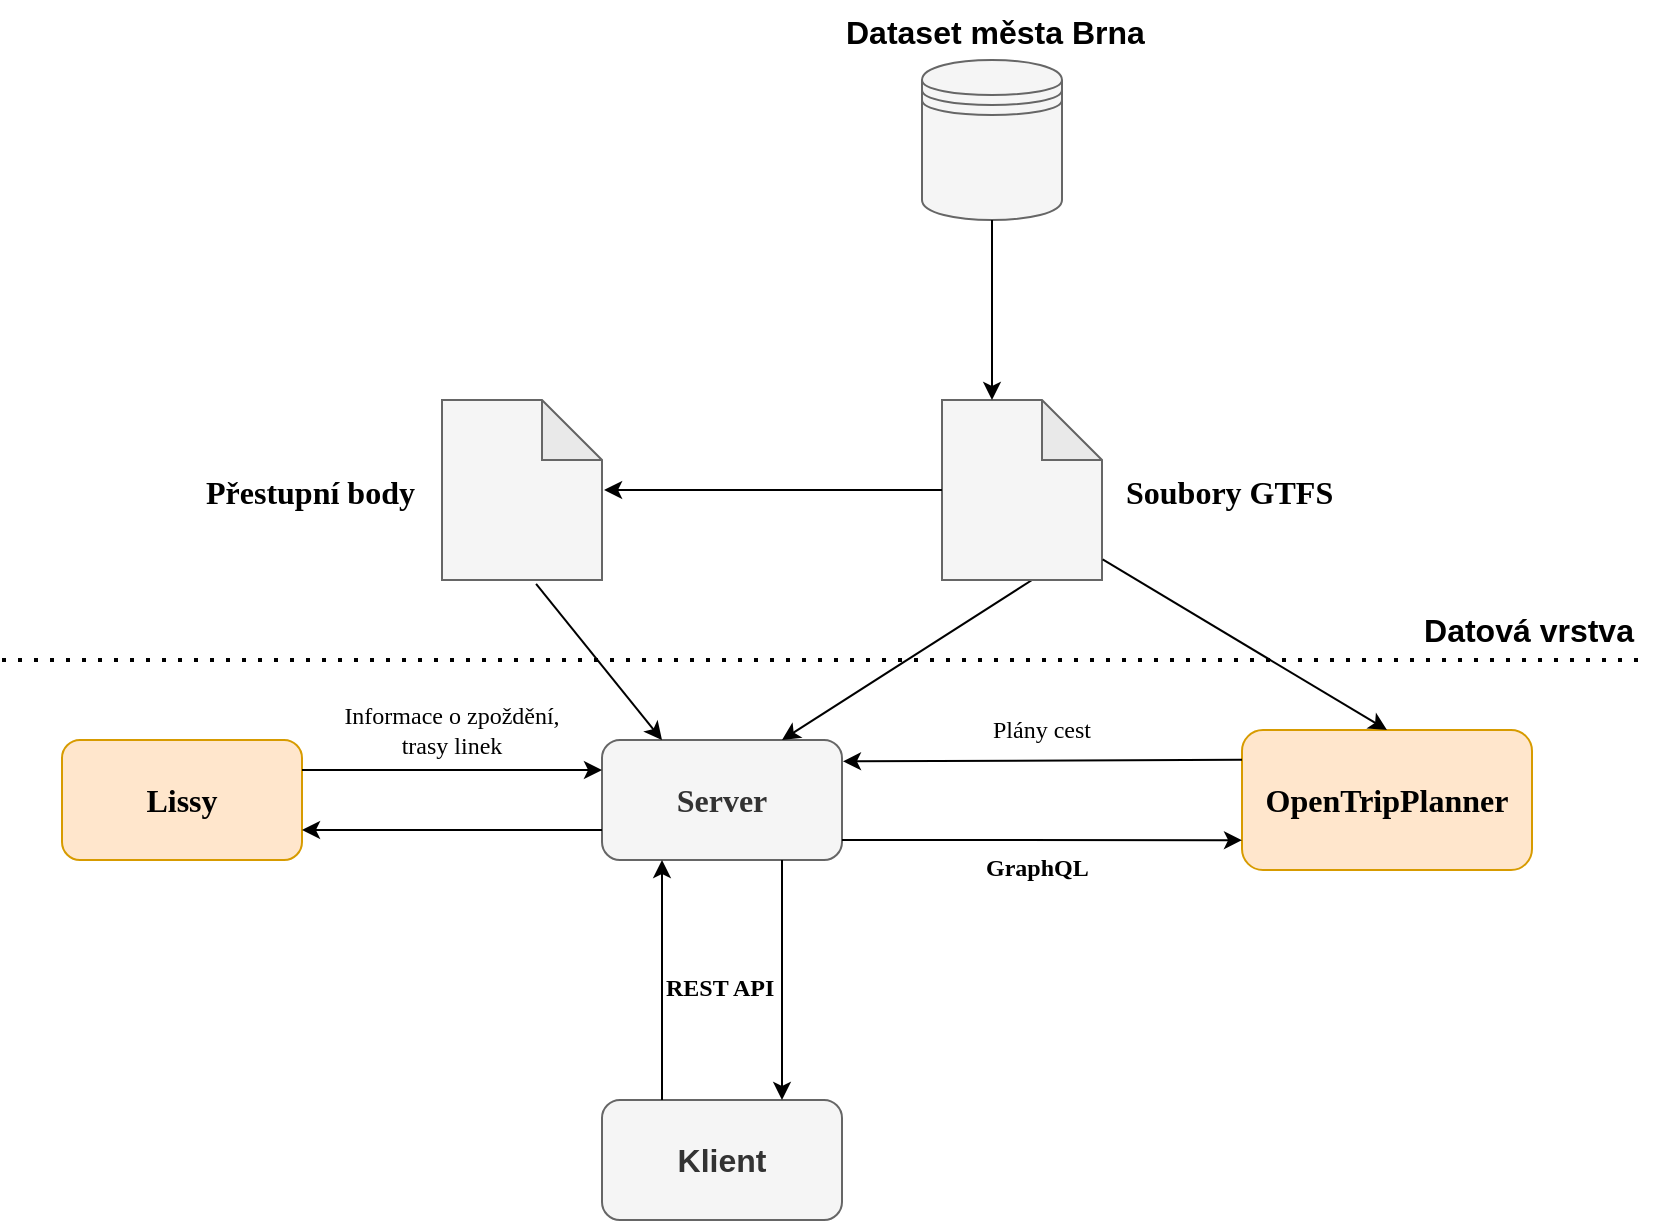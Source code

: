 <mxfile version="26.0.10">
  <diagram name="Stránka-1" id="XKNu6CYzInfKynkdf6Gy">
    <mxGraphModel dx="2012" dy="648" grid="1" gridSize="10" guides="1" tooltips="1" connect="1" arrows="1" fold="1" page="1" pageScale="1" pageWidth="827" pageHeight="1169" math="0" shadow="0">
      <root>
        <mxCell id="0" />
        <mxCell id="1" parent="0" />
        <mxCell id="KL059c6Qq9YdeAiMvhsF-1" value="&lt;b&gt;&lt;font style=&quot;font-size: 16px;&quot;&gt;Klient&lt;/font&gt;&lt;/b&gt;" style="rounded=1;whiteSpace=wrap;html=1;fillColor=#f5f5f5;fontColor=#333333;strokeColor=#666666;" parent="1" vertex="1">
          <mxGeometry x="300" y="560" width="120" height="60" as="geometry" />
        </mxCell>
        <mxCell id="KL059c6Qq9YdeAiMvhsF-3" value="&lt;font face=&quot;Times New Roman&quot; size=&quot;1&quot;&gt;&lt;b style=&quot;font-size: 16px;&quot;&gt;Server&lt;/b&gt;&lt;/font&gt;" style="rounded=1;whiteSpace=wrap;html=1;fillColor=#f5f5f5;fontColor=#333333;strokeColor=#666666;" parent="1" vertex="1">
          <mxGeometry x="300" y="380" width="120" height="60" as="geometry" />
        </mxCell>
        <mxCell id="KL059c6Qq9YdeAiMvhsF-6" value="" style="endArrow=classic;html=1;rounded=0;entryX=0.25;entryY=1;entryDx=0;entryDy=0;" parent="1" target="KL059c6Qq9YdeAiMvhsF-3" edge="1">
          <mxGeometry width="50" height="50" relative="1" as="geometry">
            <mxPoint x="330" y="560" as="sourcePoint" />
            <mxPoint x="330" y="430" as="targetPoint" />
          </mxGeometry>
        </mxCell>
        <mxCell id="KL059c6Qq9YdeAiMvhsF-7" value="" style="endArrow=classic;html=1;rounded=0;exitX=0.75;exitY=1;exitDx=0;exitDy=0;" parent="1" source="KL059c6Qq9YdeAiMvhsF-3" edge="1">
          <mxGeometry width="50" height="50" relative="1" as="geometry">
            <mxPoint x="466" y="390" as="sourcePoint" />
            <mxPoint x="390" y="560" as="targetPoint" />
          </mxGeometry>
        </mxCell>
        <mxCell id="UwZQLeHLgje2HQHH53os-4" value="" style="shape=note;whiteSpace=wrap;html=1;backgroundOutline=1;darkOpacity=0.05;fillColor=#f5f5f5;fontColor=#333333;strokeColor=#666666;" parent="1" vertex="1">
          <mxGeometry x="220" y="210" width="80" height="90" as="geometry" />
        </mxCell>
        <mxCell id="UwZQLeHLgje2HQHH53os-5" value="&lt;font face=&quot;Times New Roman&quot; style=&quot;font-size: 16px;&quot;&gt;&lt;b&gt;Přestupní body&lt;/b&gt;&lt;/font&gt;" style="text;whiteSpace=wrap;html=1;" parent="1" vertex="1">
          <mxGeometry x="100" y="240" width="120" height="40" as="geometry" />
        </mxCell>
        <mxCell id="UwZQLeHLgje2HQHH53os-7" value="&lt;font face=&quot;Times New Roman&quot;&gt;&lt;b&gt;REST API&lt;br&gt;&lt;/b&gt;&lt;/font&gt;" style="text;whiteSpace=wrap;html=1;" parent="1" vertex="1">
          <mxGeometry x="330" y="490" width="60" height="40" as="geometry" />
        </mxCell>
        <mxCell id="UwZQLeHLgje2HQHH53os-8" value="" style="endArrow=classic;html=1;rounded=0;exitX=0.588;exitY=1.022;exitDx=0;exitDy=0;exitPerimeter=0;entryX=0.25;entryY=0;entryDx=0;entryDy=0;" parent="1" source="UwZQLeHLgje2HQHH53os-4" target="KL059c6Qq9YdeAiMvhsF-3" edge="1">
          <mxGeometry width="50" height="50" relative="1" as="geometry">
            <mxPoint x="380" y="550" as="sourcePoint" />
            <mxPoint x="430" y="500" as="targetPoint" />
          </mxGeometry>
        </mxCell>
        <mxCell id="UwZQLeHLgje2HQHH53os-10" value="" style="endArrow=classic;html=1;rounded=0;exitX=0.5;exitY=1;exitDx=0;exitDy=0;entryX=0.75;entryY=0;entryDx=0;entryDy=0;" parent="1" target="KL059c6Qq9YdeAiMvhsF-3" edge="1">
          <mxGeometry width="50" height="50" relative="1" as="geometry">
            <mxPoint x="515" y="300" as="sourcePoint" />
            <mxPoint x="430" y="500" as="targetPoint" />
          </mxGeometry>
        </mxCell>
        <mxCell id="UwZQLeHLgje2HQHH53os-13" value="" style="shape=note;whiteSpace=wrap;html=1;backgroundOutline=1;darkOpacity=0.05;fillColor=#f5f5f5;fontColor=#333333;strokeColor=#666666;" parent="1" vertex="1">
          <mxGeometry x="470" y="210" width="80" height="90" as="geometry" />
        </mxCell>
        <mxCell id="UwZQLeHLgje2HQHH53os-14" value="&lt;font face=&quot;Times New Roman&quot;&gt;&lt;b&gt;&lt;font style=&quot;font-size: 16px;&quot;&gt;Soubory GTFS&lt;br&gt;&lt;/font&gt;&lt;/b&gt;&lt;/font&gt;" style="text;whiteSpace=wrap;html=1;" parent="1" vertex="1">
          <mxGeometry x="560" y="240" width="120" height="40" as="geometry" />
        </mxCell>
        <mxCell id="UwZQLeHLgje2HQHH53os-15" value="" style="shape=datastore;whiteSpace=wrap;html=1;fillColor=#f5f5f5;fontColor=#333333;strokeColor=#666666;" parent="1" vertex="1">
          <mxGeometry x="460" y="40" width="70" height="80" as="geometry" />
        </mxCell>
        <mxCell id="UwZQLeHLgje2HQHH53os-16" style="edgeStyle=orthogonalEdgeStyle;rounded=0;orthogonalLoop=1;jettySize=auto;html=1;exitX=0;exitY=0.5;exitDx=0;exitDy=0;exitPerimeter=0;entryX=1.013;entryY=0.5;entryDx=0;entryDy=0;entryPerimeter=0;" parent="1" source="UwZQLeHLgje2HQHH53os-13" target="UwZQLeHLgje2HQHH53os-4" edge="1">
          <mxGeometry relative="1" as="geometry" />
        </mxCell>
        <mxCell id="UwZQLeHLgje2HQHH53os-17" style="edgeStyle=orthogonalEdgeStyle;rounded=0;orthogonalLoop=1;jettySize=auto;html=1;exitX=0.5;exitY=1;exitDx=0;exitDy=0;entryX=0;entryY=0;entryDx=25;entryDy=0;entryPerimeter=0;" parent="1" source="UwZQLeHLgje2HQHH53os-15" target="UwZQLeHLgje2HQHH53os-13" edge="1">
          <mxGeometry relative="1" as="geometry" />
        </mxCell>
        <mxCell id="UwZQLeHLgje2HQHH53os-18" value="&lt;font style=&quot;font-size: 16px;&quot;&gt;&lt;b&gt;Dataset města Brna&lt;br&gt;&lt;/b&gt;&lt;/font&gt;" style="text;whiteSpace=wrap;html=1;" parent="1" vertex="1">
          <mxGeometry x="420" y="10" width="165" height="40" as="geometry" />
        </mxCell>
        <mxCell id="UwZQLeHLgje2HQHH53os-19" value="" style="endArrow=none;dashed=1;html=1;dashPattern=1 3;strokeWidth=2;rounded=0;" parent="1" edge="1">
          <mxGeometry width="50" height="50" relative="1" as="geometry">
            <mxPoint y="340" as="sourcePoint" />
            <mxPoint x="820" y="340" as="targetPoint" />
          </mxGeometry>
        </mxCell>
        <mxCell id="UwZQLeHLgje2HQHH53os-21" value="&lt;b&gt;&lt;font style=&quot;font-size: 16px;&quot;&gt;Datová vrstva&lt;/font&gt;&lt;/b&gt;" style="text;html=1;align=center;verticalAlign=middle;whiteSpace=wrap;rounded=0;" parent="1" vertex="1">
          <mxGeometry x="700" y="310" width="127" height="30" as="geometry" />
        </mxCell>
        <mxCell id="HBz2DMZV7spZ5Ir1X_qr-1" value="&lt;font face=&quot;Times New Roman&quot; style=&quot;font-size: 16px;&quot;&gt;&lt;b&gt;OpenTripPlanner&lt;/b&gt;&lt;/font&gt;" style="rounded=1;whiteSpace=wrap;html=1;fillColor=#ffe6cc;strokeColor=#d79b00;" parent="1" vertex="1">
          <mxGeometry x="620" y="375" width="145" height="70" as="geometry" />
        </mxCell>
        <mxCell id="ngDzmtQPcsqIGbSzrKc3-4" value="" style="endArrow=classic;html=1;rounded=0;entryX=0;entryY=0.787;entryDx=0;entryDy=0;entryPerimeter=0;" edge="1" parent="1" target="HBz2DMZV7spZ5Ir1X_qr-1">
          <mxGeometry width="50" height="50" relative="1" as="geometry">
            <mxPoint x="420" y="430" as="sourcePoint" />
            <mxPoint x="470" y="380" as="targetPoint" />
          </mxGeometry>
        </mxCell>
        <mxCell id="ngDzmtQPcsqIGbSzrKc3-5" value="" style="endArrow=classic;html=1;rounded=0;entryX=1.004;entryY=0.178;entryDx=0;entryDy=0;entryPerimeter=0;exitX=0;exitY=0.213;exitDx=0;exitDy=0;exitPerimeter=0;" edge="1" parent="1" source="HBz2DMZV7spZ5Ir1X_qr-1" target="KL059c6Qq9YdeAiMvhsF-3">
          <mxGeometry width="50" height="50" relative="1" as="geometry">
            <mxPoint x="450" y="400" as="sourcePoint" />
            <mxPoint x="500" y="350" as="targetPoint" />
          </mxGeometry>
        </mxCell>
        <mxCell id="ngDzmtQPcsqIGbSzrKc3-6" value="&lt;div&gt;&lt;font face=&quot;Times New Roman&quot;&gt;&lt;b&gt;GraphQL&lt;/b&gt;&lt;/font&gt;&lt;/div&gt;" style="text;whiteSpace=wrap;html=1;" vertex="1" parent="1">
          <mxGeometry x="490" y="430" width="60" height="30" as="geometry" />
        </mxCell>
        <mxCell id="ngDzmtQPcsqIGbSzrKc3-8" value="&lt;font face=&quot;Times New Roman&quot; style=&quot;font-size: 16px;&quot;&gt;&lt;b&gt;Lissy&lt;/b&gt;&lt;/font&gt;" style="rounded=1;whiteSpace=wrap;html=1;fillColor=#ffe6cc;strokeColor=#d79b00;" vertex="1" parent="1">
          <mxGeometry x="30" y="380" width="120" height="60" as="geometry" />
        </mxCell>
        <mxCell id="ngDzmtQPcsqIGbSzrKc3-9" value="" style="endArrow=classic;html=1;rounded=0;exitX=0;exitY=0.75;exitDx=0;exitDy=0;entryX=1;entryY=0.75;entryDx=0;entryDy=0;" edge="1" parent="1" source="KL059c6Qq9YdeAiMvhsF-3" target="ngDzmtQPcsqIGbSzrKc3-8">
          <mxGeometry width="50" height="50" relative="1" as="geometry">
            <mxPoint x="200" y="470" as="sourcePoint" />
            <mxPoint x="250" y="420" as="targetPoint" />
          </mxGeometry>
        </mxCell>
        <mxCell id="ngDzmtQPcsqIGbSzrKc3-11" value="" style="endArrow=classic;html=1;rounded=0;exitX=1;exitY=0.25;exitDx=0;exitDy=0;entryX=0;entryY=0.25;entryDx=0;entryDy=0;" edge="1" parent="1" source="ngDzmtQPcsqIGbSzrKc3-8" target="KL059c6Qq9YdeAiMvhsF-3">
          <mxGeometry width="50" height="50" relative="1" as="geometry">
            <mxPoint x="310" y="400" as="sourcePoint" />
            <mxPoint x="160" y="400" as="targetPoint" />
          </mxGeometry>
        </mxCell>
        <mxCell id="ngDzmtQPcsqIGbSzrKc3-12" value="&lt;font face=&quot;Times New Roman&quot;&gt;Informace o zpoždění, trasy linek&lt;/font&gt;" style="text;html=1;align=center;verticalAlign=middle;whiteSpace=wrap;rounded=0;" vertex="1" parent="1">
          <mxGeometry x="160" y="360" width="130" height="30" as="geometry" />
        </mxCell>
        <mxCell id="ngDzmtQPcsqIGbSzrKc3-13" value="&lt;font face=&quot;Times New Roman&quot;&gt;Plány cest&lt;br&gt;&lt;/font&gt;" style="text;html=1;align=center;verticalAlign=middle;whiteSpace=wrap;rounded=0;" vertex="1" parent="1">
          <mxGeometry x="455" y="360" width="130" height="30" as="geometry" />
        </mxCell>
        <mxCell id="ngDzmtQPcsqIGbSzrKc3-14" value="" style="endArrow=classic;html=1;rounded=0;exitX=1.004;exitY=0.886;exitDx=0;exitDy=0;exitPerimeter=0;entryX=0.5;entryY=0;entryDx=0;entryDy=0;" edge="1" parent="1" source="UwZQLeHLgje2HQHH53os-13" target="HBz2DMZV7spZ5Ir1X_qr-1">
          <mxGeometry width="50" height="50" relative="1" as="geometry">
            <mxPoint x="690" y="310" as="sourcePoint" />
            <mxPoint x="740" y="260" as="targetPoint" />
          </mxGeometry>
        </mxCell>
      </root>
    </mxGraphModel>
  </diagram>
</mxfile>
